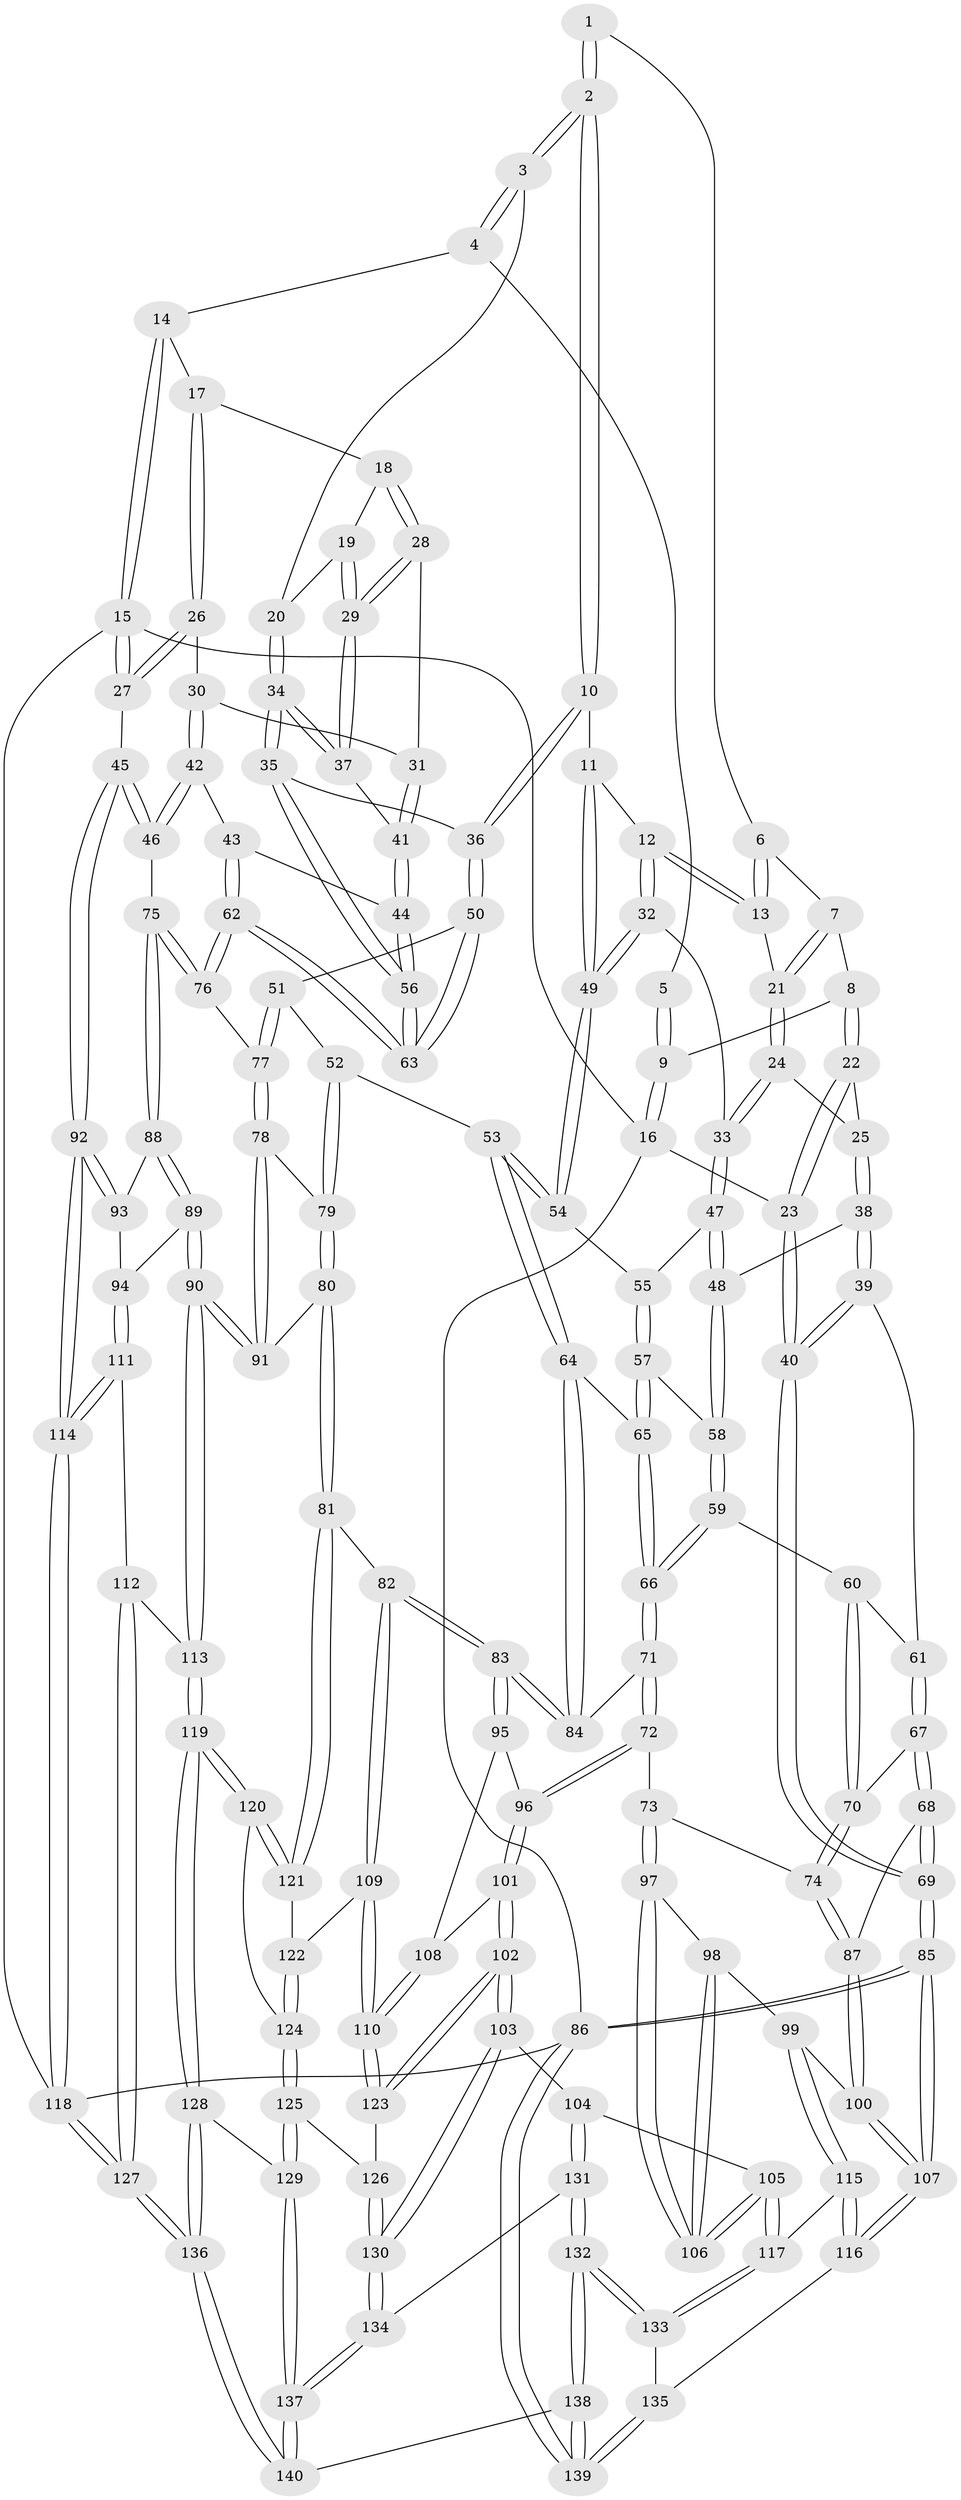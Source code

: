 // Generated by graph-tools (version 1.1) at 2025/38/03/09/25 02:38:23]
// undirected, 140 vertices, 347 edges
graph export_dot {
graph [start="1"]
  node [color=gray90,style=filled];
  1 [pos="+0.3721436797882266+0"];
  2 [pos="+0.5597952282075226+0.14255500640947982"];
  3 [pos="+0.6859684289514754+0"];
  4 [pos="+0.7640759506204818+0"];
  5 [pos="+0.3711806237256394+0"];
  6 [pos="+0.35638732748928537+0"];
  7 [pos="+0.21581279563123568+0.06512439626630903"];
  8 [pos="+0.20230420600262214+0.06264426485203771"];
  9 [pos="+0+0"];
  10 [pos="+0.5575144698543204+0.1502429772798944"];
  11 [pos="+0.5503868276591489+0.15014992584293554"];
  12 [pos="+0.41797085577344956+0.1389761006666029"];
  13 [pos="+0.3674218054087304+0.06334003921023801"];
  14 [pos="+0.8272118592548314+0"];
  15 [pos="+1+0"];
  16 [pos="+0+0"];
  17 [pos="+0.8601155451111557+0"];
  18 [pos="+0.8579783601778973+0"];
  19 [pos="+0.7832175902186949+0.0974436897809028"];
  20 [pos="+0.7347748183443168+0.13420998668063175"];
  21 [pos="+0.2672170370119573+0.11022309843281194"];
  22 [pos="+0.15118529801575628+0.12773588879747966"];
  23 [pos="+0+0"];
  24 [pos="+0.24423036596966982+0.1990016494279352"];
  25 [pos="+0.17949722855061248+0.1814256926828409"];
  26 [pos="+1+0.16574526295837483"];
  27 [pos="+1+0.15612220835886562"];
  28 [pos="+0.8604037983314253+0.07083382596137215"];
  29 [pos="+0.808237306727138+0.22934735672777426"];
  30 [pos="+0.9608282141379806+0.1926832206806947"];
  31 [pos="+0.946809179780548+0.19377018680817615"];
  32 [pos="+0.3445505110166653+0.23691452691896214"];
  33 [pos="+0.27895249028335345+0.23896701594021827"];
  34 [pos="+0.7149466510612738+0.23419018218849164"];
  35 [pos="+0.655236636748183+0.2545233185735074"];
  36 [pos="+0.6265333887650079+0.25857375512415415"];
  37 [pos="+0.8069699108091993+0.23464013464107925"];
  38 [pos="+0.09333280187077052+0.2610149853721894"];
  39 [pos="+0+0.2866361432015252"];
  40 [pos="+0+0.22855148528513644"];
  41 [pos="+0.8308029937887519+0.24726411565997974"];
  42 [pos="+0.9782120450447636+0.38336506065111253"];
  43 [pos="+0.900699207597312+0.343682947470535"];
  44 [pos="+0.8563947968544656+0.3041373786203263"];
  45 [pos="+1+0.45987880585198937"];
  46 [pos="+0.9983333905274265+0.40117413526578544"];
  47 [pos="+0.2344817379551925+0.31443313969929826"];
  48 [pos="+0.21719427119294019+0.32779224735684814"];
  49 [pos="+0.39537570295467417+0.31281301165642866"];
  50 [pos="+0.6041609101588005+0.3083618517898948"];
  51 [pos="+0.5614674180624228+0.37388177234482184"];
  52 [pos="+0.5180403082717144+0.39478933156198087"];
  53 [pos="+0.4742547611950663+0.40175622577682774"];
  54 [pos="+0.40651091912761583+0.33473506279249293"];
  55 [pos="+0.3075504364948858+0.3663289188439546"];
  56 [pos="+0.7848202686784174+0.39369925376524695"];
  57 [pos="+0.30303712498849367+0.40556936079940775"];
  58 [pos="+0.20445661812119134+0.3670695513860934"];
  59 [pos="+0.19206987166196404+0.39128415268005495"];
  60 [pos="+0.1210373201043279+0.4098192081468849"];
  61 [pos="+0.03641040432054046+0.36479083026175196"];
  62 [pos="+0.7875474225166355+0.47465379554723347"];
  63 [pos="+0.7814004252227419+0.4492841887855777"];
  64 [pos="+0.44739589654328304+0.43234666172704594"];
  65 [pos="+0.30777634491509254+0.4234108824291545"];
  66 [pos="+0.24893562248315818+0.48484809455125377"];
  67 [pos="+0.05010528893669136+0.5183482583631843"];
  68 [pos="+0.037280898991449+0.5514092122166392"];
  69 [pos="+0+0.5935023216700784"];
  70 [pos="+0.11927477976960732+0.4464336421334939"];
  71 [pos="+0.25085998635093026+0.5300230939511973"];
  72 [pos="+0.2437588390137122+0.5479174850571682"];
  73 [pos="+0.21818716012574083+0.5549173514610485"];
  74 [pos="+0.17247419418451257+0.5542274223018467"];
  75 [pos="+0.8119805159655609+0.5078507772073924"];
  76 [pos="+0.7877990082449441+0.4843936052438014"];
  77 [pos="+0.6687541111831551+0.4967074019586128"];
  78 [pos="+0.6413626480286898+0.5903403998704365"];
  79 [pos="+0.5352596376994381+0.4784809526477095"];
  80 [pos="+0.551338384200671+0.6246437931000147"];
  81 [pos="+0.49098139591088336+0.6471322143425703"];
  82 [pos="+0.49033415374752337+0.6470411610118684"];
  83 [pos="+0.4289963183060601+0.5964506197269783"];
  84 [pos="+0.42987404000466073+0.47077908367149607"];
  85 [pos="+0+0.8244479834328299"];
  86 [pos="+0+1"];
  87 [pos="+0.1095966309128034+0.5809886554526434"];
  88 [pos="+0.8133239588244037+0.5126213142766596"];
  89 [pos="+0.8060979477191967+0.5682367075112793"];
  90 [pos="+0.6771010084216429+0.6708765341702253"];
  91 [pos="+0.6334157809214823+0.628024511246671"];
  92 [pos="+1+0.569770470189959"];
  93 [pos="+0.9331775344829927+0.5583349608052399"];
  94 [pos="+0.8586023541038919+0.6454934388774346"];
  95 [pos="+0.38309911831110344+0.608099098776076"];
  96 [pos="+0.24392293772667856+0.5481072037237275"];
  97 [pos="+0.19455203202043897+0.6440158792233523"];
  98 [pos="+0.12538135218542634+0.6716499481267649"];
  99 [pos="+0.1205701800310866+0.6690590701860495"];
  100 [pos="+0.10772069004703863+0.6336713371754901"];
  101 [pos="+0.2825585013868759+0.7086534397449515"];
  102 [pos="+0.26964043996069215+0.7723443719460571"];
  103 [pos="+0.2667252410513869+0.7740758649196726"];
  104 [pos="+0.26059205722678425+0.7769785040788242"];
  105 [pos="+0.23248370109638133+0.7783832864123524"];
  106 [pos="+0.2206825580168796+0.7611032862332349"];
  107 [pos="+0+0.8241571829434234"];
  108 [pos="+0.3705179068382428+0.6277871007217991"];
  109 [pos="+0.395737726507727+0.7615509924606397"];
  110 [pos="+0.38195775826901923+0.7699687786643252"];
  111 [pos="+0.8888095535441671+0.7277859989525778"];
  112 [pos="+0.7790708445567567+0.7664029000048062"];
  113 [pos="+0.7114321011148708+0.7848022497958308"];
  114 [pos="+1+0.8024005547649347"];
  115 [pos="+0.012069691921459316+0.7997497626616309"];
  116 [pos="+0+0.8136885900939591"];
  117 [pos="+0.18106354766062038+0.8100395607100417"];
  118 [pos="+1+1"];
  119 [pos="+0.6981363746153203+0.8108637327731727"];
  120 [pos="+0.6149802913817307+0.7978782700109677"];
  121 [pos="+0.4928398737318679+0.6522275950687663"];
  122 [pos="+0.5171134815881566+0.7886802735632333"];
  123 [pos="+0.37182848876924257+0.7787438989416606"];
  124 [pos="+0.5270907212228108+0.8012871240020121"];
  125 [pos="+0.47675894058437873+0.8757527896382686"];
  126 [pos="+0.3991252431831715+0.8252083324123903"];
  127 [pos="+1+1"];
  128 [pos="+0.698309755119381+0.8493790278637083"];
  129 [pos="+0.5004779376498427+0.9796831883253114"];
  130 [pos="+0.3644803384821712+0.915136520499408"];
  131 [pos="+0.29224987198725894+0.9581821501004896"];
  132 [pos="+0.2380780978189377+1"];
  133 [pos="+0.16981084325829057+0.9233279835311615"];
  134 [pos="+0.3630220016665496+0.9285041296025983"];
  135 [pos="+0.11425949683644117+0.927047170425297"];
  136 [pos="+0.9937509725039514+1"];
  137 [pos="+0.4995199361295884+0.9820778725413365"];
  138 [pos="+0.2219351200412538+1"];
  139 [pos="+0+1"];
  140 [pos="+0.5001430503570963+1"];
  1 -- 2;
  1 -- 2;
  1 -- 6;
  2 -- 3;
  2 -- 3;
  2 -- 10;
  2 -- 10;
  3 -- 4;
  3 -- 4;
  3 -- 20;
  4 -- 5;
  4 -- 14;
  5 -- 9;
  5 -- 9;
  6 -- 7;
  6 -- 13;
  6 -- 13;
  7 -- 8;
  7 -- 21;
  7 -- 21;
  8 -- 9;
  8 -- 22;
  8 -- 22;
  9 -- 16;
  9 -- 16;
  10 -- 11;
  10 -- 36;
  10 -- 36;
  11 -- 12;
  11 -- 49;
  11 -- 49;
  12 -- 13;
  12 -- 13;
  12 -- 32;
  12 -- 32;
  13 -- 21;
  14 -- 15;
  14 -- 15;
  14 -- 17;
  15 -- 16;
  15 -- 27;
  15 -- 27;
  15 -- 118;
  16 -- 23;
  16 -- 86;
  17 -- 18;
  17 -- 26;
  17 -- 26;
  18 -- 19;
  18 -- 28;
  18 -- 28;
  19 -- 20;
  19 -- 29;
  19 -- 29;
  20 -- 34;
  20 -- 34;
  21 -- 24;
  21 -- 24;
  22 -- 23;
  22 -- 23;
  22 -- 25;
  23 -- 40;
  23 -- 40;
  24 -- 25;
  24 -- 33;
  24 -- 33;
  25 -- 38;
  25 -- 38;
  26 -- 27;
  26 -- 27;
  26 -- 30;
  27 -- 45;
  28 -- 29;
  28 -- 29;
  28 -- 31;
  29 -- 37;
  29 -- 37;
  30 -- 31;
  30 -- 42;
  30 -- 42;
  31 -- 41;
  31 -- 41;
  32 -- 33;
  32 -- 49;
  32 -- 49;
  33 -- 47;
  33 -- 47;
  34 -- 35;
  34 -- 35;
  34 -- 37;
  34 -- 37;
  35 -- 36;
  35 -- 56;
  35 -- 56;
  36 -- 50;
  36 -- 50;
  37 -- 41;
  38 -- 39;
  38 -- 39;
  38 -- 48;
  39 -- 40;
  39 -- 40;
  39 -- 61;
  40 -- 69;
  40 -- 69;
  41 -- 44;
  41 -- 44;
  42 -- 43;
  42 -- 46;
  42 -- 46;
  43 -- 44;
  43 -- 62;
  43 -- 62;
  44 -- 56;
  44 -- 56;
  45 -- 46;
  45 -- 46;
  45 -- 92;
  45 -- 92;
  46 -- 75;
  47 -- 48;
  47 -- 48;
  47 -- 55;
  48 -- 58;
  48 -- 58;
  49 -- 54;
  49 -- 54;
  50 -- 51;
  50 -- 63;
  50 -- 63;
  51 -- 52;
  51 -- 77;
  51 -- 77;
  52 -- 53;
  52 -- 79;
  52 -- 79;
  53 -- 54;
  53 -- 54;
  53 -- 64;
  53 -- 64;
  54 -- 55;
  55 -- 57;
  55 -- 57;
  56 -- 63;
  56 -- 63;
  57 -- 58;
  57 -- 65;
  57 -- 65;
  58 -- 59;
  58 -- 59;
  59 -- 60;
  59 -- 66;
  59 -- 66;
  60 -- 61;
  60 -- 70;
  60 -- 70;
  61 -- 67;
  61 -- 67;
  62 -- 63;
  62 -- 63;
  62 -- 76;
  62 -- 76;
  64 -- 65;
  64 -- 84;
  64 -- 84;
  65 -- 66;
  65 -- 66;
  66 -- 71;
  66 -- 71;
  67 -- 68;
  67 -- 68;
  67 -- 70;
  68 -- 69;
  68 -- 69;
  68 -- 87;
  69 -- 85;
  69 -- 85;
  70 -- 74;
  70 -- 74;
  71 -- 72;
  71 -- 72;
  71 -- 84;
  72 -- 73;
  72 -- 96;
  72 -- 96;
  73 -- 74;
  73 -- 97;
  73 -- 97;
  74 -- 87;
  74 -- 87;
  75 -- 76;
  75 -- 76;
  75 -- 88;
  75 -- 88;
  76 -- 77;
  77 -- 78;
  77 -- 78;
  78 -- 79;
  78 -- 91;
  78 -- 91;
  79 -- 80;
  79 -- 80;
  80 -- 81;
  80 -- 81;
  80 -- 91;
  81 -- 82;
  81 -- 121;
  81 -- 121;
  82 -- 83;
  82 -- 83;
  82 -- 109;
  82 -- 109;
  83 -- 84;
  83 -- 84;
  83 -- 95;
  83 -- 95;
  85 -- 86;
  85 -- 86;
  85 -- 107;
  85 -- 107;
  86 -- 139;
  86 -- 139;
  86 -- 118;
  87 -- 100;
  87 -- 100;
  88 -- 89;
  88 -- 89;
  88 -- 93;
  89 -- 90;
  89 -- 90;
  89 -- 94;
  90 -- 91;
  90 -- 91;
  90 -- 113;
  90 -- 113;
  92 -- 93;
  92 -- 93;
  92 -- 114;
  92 -- 114;
  93 -- 94;
  94 -- 111;
  94 -- 111;
  95 -- 96;
  95 -- 108;
  96 -- 101;
  96 -- 101;
  97 -- 98;
  97 -- 106;
  97 -- 106;
  98 -- 99;
  98 -- 106;
  98 -- 106;
  99 -- 100;
  99 -- 115;
  99 -- 115;
  100 -- 107;
  100 -- 107;
  101 -- 102;
  101 -- 102;
  101 -- 108;
  102 -- 103;
  102 -- 103;
  102 -- 123;
  102 -- 123;
  103 -- 104;
  103 -- 130;
  103 -- 130;
  104 -- 105;
  104 -- 131;
  104 -- 131;
  105 -- 106;
  105 -- 106;
  105 -- 117;
  105 -- 117;
  107 -- 116;
  107 -- 116;
  108 -- 110;
  108 -- 110;
  109 -- 110;
  109 -- 110;
  109 -- 122;
  110 -- 123;
  110 -- 123;
  111 -- 112;
  111 -- 114;
  111 -- 114;
  112 -- 113;
  112 -- 127;
  112 -- 127;
  113 -- 119;
  113 -- 119;
  114 -- 118;
  114 -- 118;
  115 -- 116;
  115 -- 116;
  115 -- 117;
  116 -- 135;
  117 -- 133;
  117 -- 133;
  118 -- 127;
  118 -- 127;
  119 -- 120;
  119 -- 120;
  119 -- 128;
  119 -- 128;
  120 -- 121;
  120 -- 121;
  120 -- 124;
  121 -- 122;
  122 -- 124;
  122 -- 124;
  123 -- 126;
  124 -- 125;
  124 -- 125;
  125 -- 126;
  125 -- 129;
  125 -- 129;
  126 -- 130;
  126 -- 130;
  127 -- 136;
  127 -- 136;
  128 -- 129;
  128 -- 136;
  128 -- 136;
  129 -- 137;
  129 -- 137;
  130 -- 134;
  130 -- 134;
  131 -- 132;
  131 -- 132;
  131 -- 134;
  132 -- 133;
  132 -- 133;
  132 -- 138;
  132 -- 138;
  133 -- 135;
  134 -- 137;
  134 -- 137;
  135 -- 139;
  135 -- 139;
  136 -- 140;
  136 -- 140;
  137 -- 140;
  137 -- 140;
  138 -- 139;
  138 -- 139;
  138 -- 140;
}
